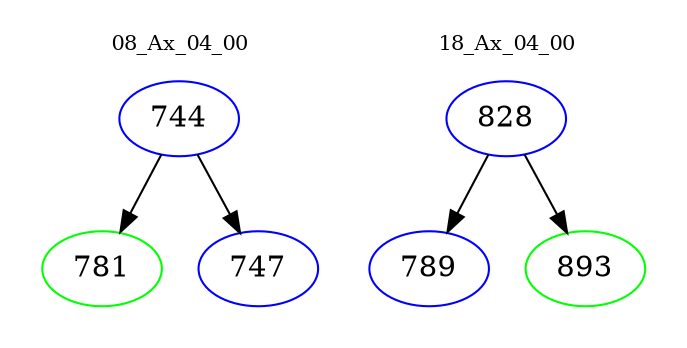 digraph{
subgraph cluster_0 {
color = white
label = "08_Ax_04_00";
fontsize=10;
T0_744 [label="744", color="blue"]
T0_744 -> T0_781 [color="black"]
T0_781 [label="781", color="green"]
T0_744 -> T0_747 [color="black"]
T0_747 [label="747", color="blue"]
}
subgraph cluster_1 {
color = white
label = "18_Ax_04_00";
fontsize=10;
T1_828 [label="828", color="blue"]
T1_828 -> T1_789 [color="black"]
T1_789 [label="789", color="blue"]
T1_828 -> T1_893 [color="black"]
T1_893 [label="893", color="green"]
}
}
